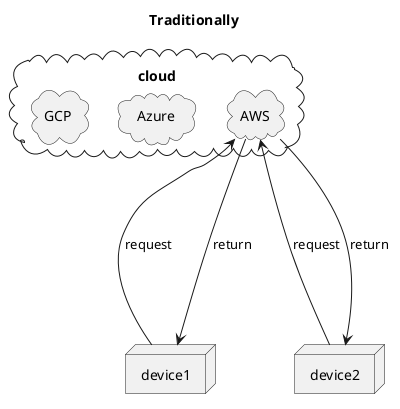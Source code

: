 @startuml

title Traditionally

cloud cloud {
        cloud AWS
        cloud Azure
        cloud GCP
}

node device1
node device2

AWS <---- device1 : request
AWS ----> device1 : return
AWS <---- device2 : request
AWS ----> device2 : return

newpage
title Currently (1/2)

cloud cloud {
        cloud AWS
        cloud Azure
        cloud GCP
}
cloud edge
node device1
node device2

AWS <-down- edge : request
AWS -down-> edge : return

edge <- device1 : request
edge -down-> device1 : return
edge <- device2 : request
edge -down-> device2 : return

newpage
title Currently (2/2)

cloud cloud {
        cloud AWS
        cloud Azure
        cloud GCP
}
cloud edge

note left of edge
        Privacy
        Bandwidth
        Latency
        Reliability
end note

rectangle on_prem {
        collections devices
        database battery
        database privacy
}

note right of devices : Energy

AWS <-down- edge : request
AWS -down-> edge : return

edge <.down. devices : request
edge .down.> devices : return

devices -down-> privacy : request
devices <- privacy : data
battery .up.> devices : power



newpage
title Future

cloud cloud {
        cloud AWS
        cloud Azure
        cloud GCP
}
cloud edge
'note right of edge
'computing expanding
'more downwards
'end note

rectangle on_prem {
        node device1
        node device2
        node device3
}

'note right of on_prem
'        more in-place execution
'        collaborate if not in-place
'        more on-demand
'end note

AWS <-down- edge : request
AWS -down-> edge : return

edge <.down.> device1
edge <.down.> device2

device1 <-> device2
device1 <-down-> device3
device2 <-down-> device3 : offloading
device3 <-> device3 : in place


newpage
title Web experience

cloud "Web/linux\n" #5DADE2 {
        cloud cloud {
                cloud AWS
                cloud Azure
                cloud GCP
        }
        cloud edge
}

note right of cloud
Linux based
Container based microservices
on-demand service orchestration
end note

rectangle on-premises {
        node device1
        node device2
        node device3
}

AWS <-down- edge : request
AWS -> edge : return

edge <.down.> device1
edge <.down.> device2

device1 <-> device2

device1 <-down-> device3
device2 <-down-> device3

newpage
title Embedded experience

cloud "Web/linux\n" {
        cloud cloud {
                cloud AWS
                cloud Azure
                cloud GCP
        }
        cloud edge
}

AWS <-down- edge : request
AWS -> edge : return

rectangle "on_prem/\nEmbedded" #F39C12 {
        node device1
        node device2
        node device3
}

edge <.down.> device1
edge <.down.> device2
device1 <-> device2
device1 <-down-> device3
device2 <-down-> device3 : offloading
device3 <-> device3 : in place

note right of device2
Linux may not be too big?
variety of RTOSes
Fixed services
no orchestration
end note

newpage
title Gap between Web and Embedded

cloud "Web/linux\n" #5DADE2 {
        cloud cloud {
                cloud AWS
                cloud Azure
                cloud GCP
        }
        cloud edge
}

note right of cloud
Linux based
Container based microservices
on-demand service orchestration
end note

rectangle Embedded #F39C12 {
        node device1
        node device2
        node device3
}

note right of Embedded
Linux may not be too big?
variety of RTOSes
Fixed services
no orchestration
end note

AWS <-down- edge : request
AWS -> edge : return

edge <.down.> device1
edge <.down.> device2
device1 <-right-> device2
device1 <-down-> device3
device2 <-down-> device3 : offloading
device3 <-> device3 : in place

newpage
title ML environment

cloud "Web/linux\n" #5DADE2 {
        cloud cloud {
                cloud AWS
                cloud Azure
                cloud GCP
        }
        cloud edge
}

note right of cloud
variety of python ML frameworks
heavy training & inference
multi-node GPUs
end note

note right of edge
Infrence is OK,
but training?
end note

rectangle Embedded #F39C12 {
        node device1
        node device2
        node device3
}

note right of Embedded
<s>python ML runtime</s>
<s>training</s>
Any inference in place?
end note

AWS <-down- edge : request
AWS -> edge : return

edge <.down.> device1
edge <.down.> device2
device1 <-right-> device2
device1 <-down-> device3
device2 <-down-> device3 : offloading
device3 <-> device3 : in place

newpage
title Current

cloud "Web/linux\n" #5DADE2 {
        cloud cloud {
                cloud AWS
                cloud Azure
                cloud GCP
        }
        cloud edge
}

rectangle Embedded #F39C12 {
        node device1
        node device2
        node device3
}

AWS <-down- edge : request
AWS -> edge : return

edge <.down.> device1
edge <.down.> device2
device1 <-right-> device2
device1 <-down-> device3
device2 <-down-> device3 : offloading
device3 <-> device3 : in place

newpage
title Proposal: TinyML as-a-Service

cloud "Web/linux\n" #5DADE2 {
        cloud cloud {
                cloud AWS
                cloud Azure
                cloud GCP
        }
        cloud edge
}

database Zoo {
        collections "model"
}

cloud "TinyMLaaS\n" #F012F3 {
        folder SaaS {
                (Build\nService) as TBS
        }
}

TBS <-up- Zoo : downloading

rectangle Embedded #F39C12 {
        node device1
        node device2
        node device3
}


file "image\nruntime" as download

TBS -down- download : downloading
device2 -up-> SaaS : info
device2 <-up- download

AWS <-down- edge : request
AWS -> edge : return

edge <.down.> device1
edge <.down.> device2
device1 <-right-> device2
device1 <-down-> device3
device2 <-down-> device3 : offloading
device3 <-> device3 : in place
device2 <-> device2 : ML in place

@enduml
